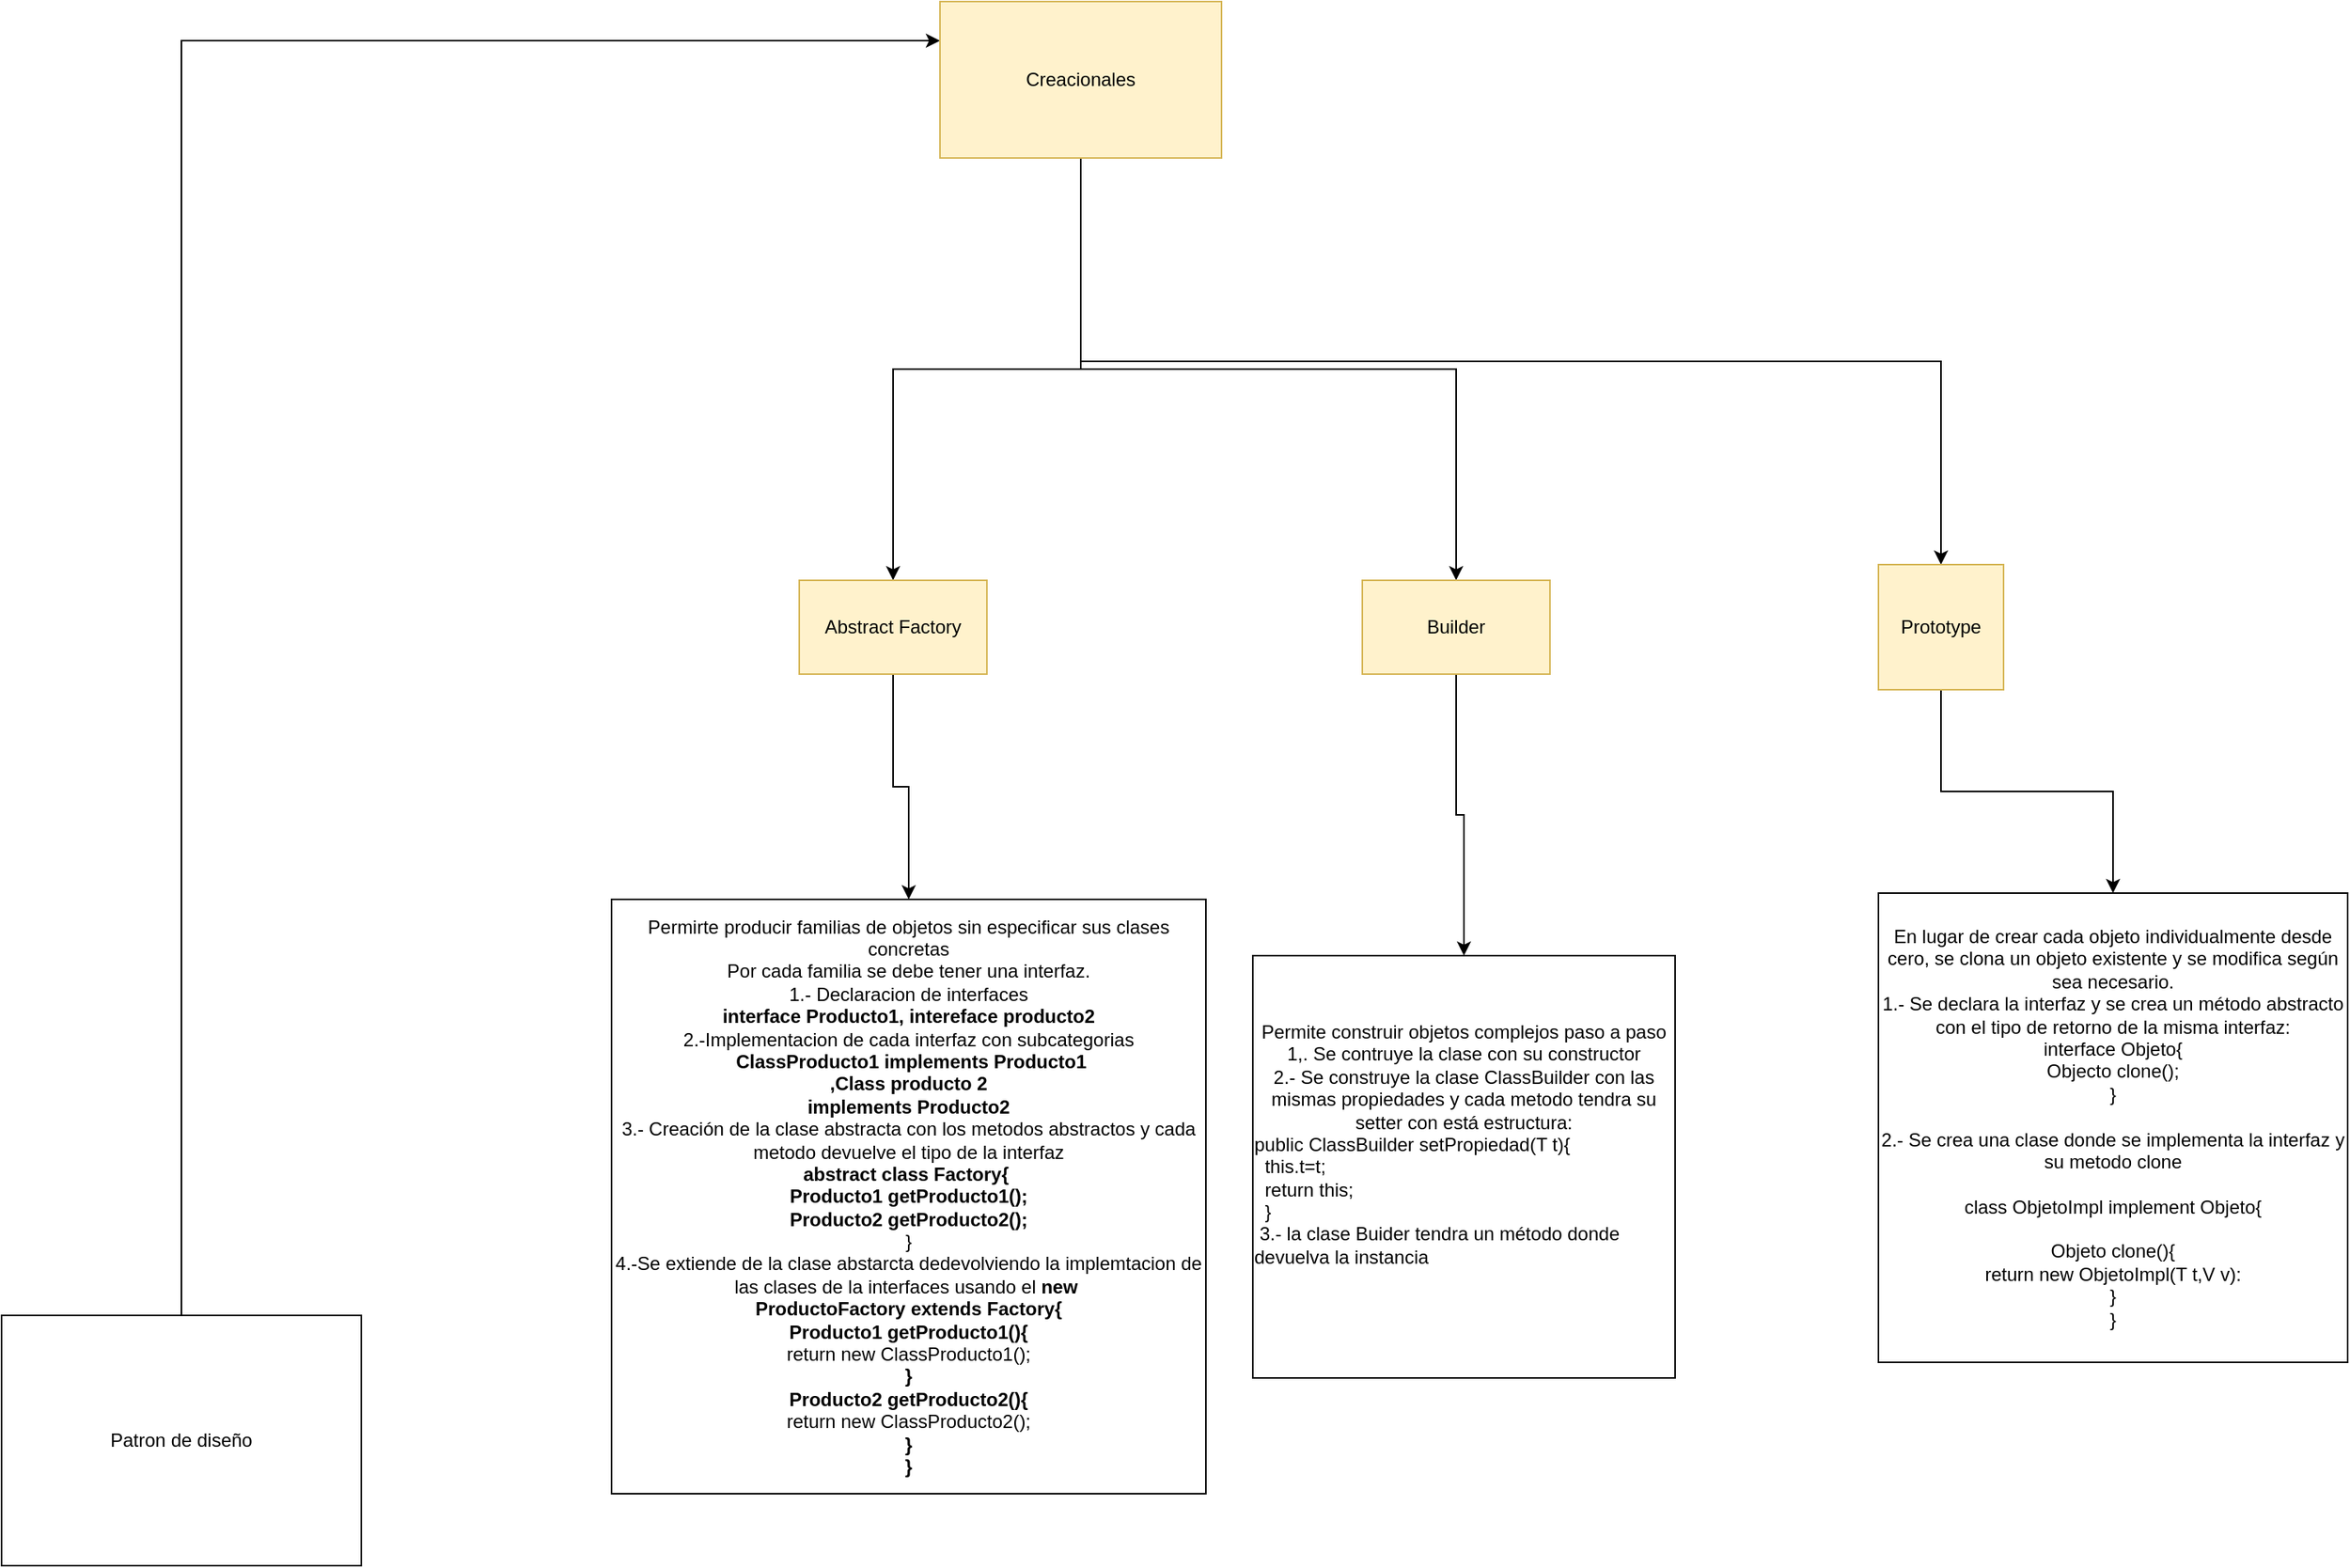 <mxfile version="21.0.4" type="github">
  <diagram name="Página-1" id="qdYQOTE-IAm2l3-fw2n1">
    <mxGraphModel dx="1750" dy="968" grid="1" gridSize="10" guides="1" tooltips="1" connect="1" arrows="1" fold="1" page="1" pageScale="1" pageWidth="4681" pageHeight="3300" math="0" shadow="0">
      <root>
        <mxCell id="0" />
        <mxCell id="1" parent="0" />
        <mxCell id="JE3cCo6YskCNEYd2Dr8s-6" style="edgeStyle=orthogonalEdgeStyle;rounded=0;orthogonalLoop=1;jettySize=auto;html=1;exitX=0.5;exitY=0;exitDx=0;exitDy=0;entryX=0;entryY=0.25;entryDx=0;entryDy=0;" edge="1" parent="1" source="JE3cCo6YskCNEYd2Dr8s-1" target="JE3cCo6YskCNEYd2Dr8s-3">
          <mxGeometry relative="1" as="geometry">
            <mxPoint x="2670" y="710" as="targetPoint" />
          </mxGeometry>
        </mxCell>
        <mxCell id="JE3cCo6YskCNEYd2Dr8s-1" value="Patron de diseño" style="rounded=0;whiteSpace=wrap;html=1;" vertex="1" parent="1">
          <mxGeometry x="2140" y="1520" width="230" height="160" as="geometry" />
        </mxCell>
        <mxCell id="JE3cCo6YskCNEYd2Dr8s-8" style="edgeStyle=orthogonalEdgeStyle;rounded=0;orthogonalLoop=1;jettySize=auto;html=1;exitX=0.5;exitY=1;exitDx=0;exitDy=0;" edge="1" parent="1" source="JE3cCo6YskCNEYd2Dr8s-3" target="JE3cCo6YskCNEYd2Dr8s-7">
          <mxGeometry relative="1" as="geometry" />
        </mxCell>
        <mxCell id="JE3cCo6YskCNEYd2Dr8s-12" style="edgeStyle=orthogonalEdgeStyle;rounded=0;orthogonalLoop=1;jettySize=auto;html=1;exitX=0.5;exitY=1;exitDx=0;exitDy=0;" edge="1" parent="1" source="JE3cCo6YskCNEYd2Dr8s-3" target="JE3cCo6YskCNEYd2Dr8s-11">
          <mxGeometry relative="1" as="geometry" />
        </mxCell>
        <mxCell id="JE3cCo6YskCNEYd2Dr8s-16" style="edgeStyle=orthogonalEdgeStyle;rounded=0;orthogonalLoop=1;jettySize=auto;html=1;exitX=0.5;exitY=1;exitDx=0;exitDy=0;entryX=0.5;entryY=0;entryDx=0;entryDy=0;" edge="1" parent="1" source="JE3cCo6YskCNEYd2Dr8s-3" target="JE3cCo6YskCNEYd2Dr8s-15">
          <mxGeometry relative="1" as="geometry" />
        </mxCell>
        <mxCell id="JE3cCo6YskCNEYd2Dr8s-3" value="Creacionales" style="rounded=0;whiteSpace=wrap;html=1;fillColor=#fff2cc;strokeColor=#d6b656;" vertex="1" parent="1">
          <mxGeometry x="2740" y="680" width="180" height="100" as="geometry" />
        </mxCell>
        <mxCell id="JE3cCo6YskCNEYd2Dr8s-10" style="edgeStyle=orthogonalEdgeStyle;rounded=0;orthogonalLoop=1;jettySize=auto;html=1;exitX=0.5;exitY=1;exitDx=0;exitDy=0;entryX=0.5;entryY=0;entryDx=0;entryDy=0;" edge="1" parent="1" source="JE3cCo6YskCNEYd2Dr8s-7" target="JE3cCo6YskCNEYd2Dr8s-9">
          <mxGeometry relative="1" as="geometry" />
        </mxCell>
        <mxCell id="JE3cCo6YskCNEYd2Dr8s-7" value="Abstract Factory" style="rounded=0;whiteSpace=wrap;html=1;fillColor=#fff2cc;strokeColor=#d6b656;" vertex="1" parent="1">
          <mxGeometry x="2650" y="1050" width="120" height="60" as="geometry" />
        </mxCell>
        <mxCell id="JE3cCo6YskCNEYd2Dr8s-9" value="Permirte producir familias de objetos sin especificar sus clases concretas&lt;br&gt;Por cada familia se debe tener una interfaz.&lt;br&gt;1.- Declaracion de interfaces&lt;br&gt;&lt;b&gt;interface Producto1, intereface producto2&lt;/b&gt;&lt;br&gt;2.-Implementacion de cada interfaz con subcategorias&lt;br&gt;&lt;b&gt;&amp;nbsp;ClassProducto1&amp;nbsp;&lt;/b&gt;&lt;b style=&quot;border-color: var(--border-color);&quot;&gt;implements Producto1&lt;/b&gt;&lt;b&gt;&lt;br&gt;,&lt;/b&gt;&lt;b style=&quot;border-color: var(--border-color);&quot;&gt;Class producto 2&lt;/b&gt;&lt;b&gt;&lt;br&gt;&amp;nbsp;implements Producto2&amp;nbsp;&lt;/b&gt;&lt;br&gt;3.- Creación de la clase abstracta con los metodos abstractos y cada metodo devuelve el tipo de la interfaz&lt;br&gt;&lt;b&gt;abstract class Factory{&amp;nbsp;&lt;br&gt;Producto1 getProducto1();&lt;br&gt;Producto2 getProducto2();&lt;br&gt;&lt;/b&gt;}&lt;br&gt;4.-Se extiende de la clase abstarcta dedevolviendo la implemtacion de las clases de la interfaces usando el &lt;b&gt;new&amp;nbsp;&lt;br&gt;ProductoFactory extends Factory{&lt;br&gt;&lt;/b&gt;&lt;b style=&quot;border-color: var(--border-color);&quot;&gt;Producto1 getProducto1(){&lt;br&gt;&lt;/b&gt;return new ClassProducto1();&lt;br&gt;&lt;b&gt;}&lt;br&gt;&lt;/b&gt;&lt;b style=&quot;border-color: var(--border-color);&quot;&gt;Producto2 getProducto2(){&lt;br style=&quot;border-color: var(--border-color);&quot;&gt;&lt;/b&gt;return new ClassProducto2();&lt;br style=&quot;border-color: var(--border-color);&quot;&gt;&lt;b style=&quot;border-color: var(--border-color);&quot;&gt;}&lt;/b&gt;&lt;br&gt;&lt;b&gt;}&lt;/b&gt;" style="whiteSpace=wrap;html=1;aspect=fixed;" vertex="1" parent="1">
          <mxGeometry x="2530" y="1254" width="380" height="380" as="geometry" />
        </mxCell>
        <mxCell id="JE3cCo6YskCNEYd2Dr8s-14" style="edgeStyle=orthogonalEdgeStyle;rounded=0;orthogonalLoop=1;jettySize=auto;html=1;" edge="1" parent="1" source="JE3cCo6YskCNEYd2Dr8s-11" target="JE3cCo6YskCNEYd2Dr8s-13">
          <mxGeometry relative="1" as="geometry" />
        </mxCell>
        <mxCell id="JE3cCo6YskCNEYd2Dr8s-11" value="Builder" style="rounded=0;whiteSpace=wrap;html=1;fillColor=#fff2cc;strokeColor=#d6b656;" vertex="1" parent="1">
          <mxGeometry x="3010" y="1050" width="120" height="60" as="geometry" />
        </mxCell>
        <mxCell id="JE3cCo6YskCNEYd2Dr8s-13" value="Permite construir objetos complejos paso a paso&lt;br&gt;1,. Se contruye la clase con su constructor&lt;br&gt;2.- Se construye la clase ClassBuilder con las mismas propiedades y cada metodo tendra su setter con está estructura:&lt;br&gt;&lt;div style=&quot;text-align: left;&quot;&gt;&lt;span style=&quot;background-color: initial;&quot;&gt;public ClassBuilder setPropiedad(T t){&lt;/span&gt;&lt;/div&gt;&lt;div style=&quot;text-align: left;&quot;&gt;&lt;span style=&quot;background-color: initial;&quot;&gt;&lt;span style=&quot;white-space: pre;&quot;&gt;	&lt;/span&gt;&lt;span style=&quot;white-space: pre;&quot;&gt;	&lt;/span&gt;this.t=t;&lt;br&gt;&lt;/span&gt;&lt;/div&gt;&lt;div style=&quot;text-align: left;&quot;&gt;&lt;span style=&quot;background-color: initial;&quot;&gt;&lt;span style=&quot;white-space: pre;&quot;&gt;	&lt;/span&gt;&lt;span style=&quot;white-space: pre;&quot;&gt;	&lt;/span&gt;return this;&lt;br&gt;&lt;/span&gt;&lt;/div&gt;&lt;div style=&quot;text-align: left;&quot;&gt;&lt;span style=&quot;background-color: initial;&quot;&gt;&lt;span style=&quot;white-space: pre;&quot;&gt;	&lt;/span&gt;&lt;span style=&quot;white-space: pre;&quot;&gt;	&lt;/span&gt;}&lt;br&gt;&lt;/span&gt;&lt;/div&gt;&lt;div style=&quot;text-align: left;&quot;&gt;&lt;span style=&quot;background-color: initial;&quot;&gt;&lt;span style=&quot;white-space: pre;&quot;&gt;	&lt;/span&gt;3.- la clase Buider tendra un método donde devuelva la instancia&amp;nbsp;&lt;br&gt;&lt;/span&gt;&lt;/div&gt;&lt;div style=&quot;text-align: left;&quot;&gt;&lt;span style=&quot;background-color: initial;&quot;&gt;&lt;br&gt;&lt;/span&gt;&lt;/div&gt;&lt;div style=&quot;text-align: left;&quot;&gt;&lt;span style=&quot;background-color: initial;&quot;&gt;&lt;br&gt;&lt;/span&gt;&lt;/div&gt;&lt;div style=&quot;text-align: left;&quot;&gt;&lt;/div&gt;&lt;div style=&quot;text-align: left;&quot;&gt;&lt;/div&gt;&lt;div style=&quot;text-align: left;&quot;&gt;&lt;/div&gt;&lt;div style=&quot;text-align: left;&quot;&gt;&lt;/div&gt;" style="whiteSpace=wrap;html=1;aspect=fixed;" vertex="1" parent="1">
          <mxGeometry x="2940" y="1290" width="270" height="270" as="geometry" />
        </mxCell>
        <mxCell id="JE3cCo6YskCNEYd2Dr8s-18" style="edgeStyle=orthogonalEdgeStyle;rounded=0;orthogonalLoop=1;jettySize=auto;html=1;exitX=0.5;exitY=1;exitDx=0;exitDy=0;entryX=0.5;entryY=0;entryDx=0;entryDy=0;" edge="1" parent="1" source="JE3cCo6YskCNEYd2Dr8s-15" target="JE3cCo6YskCNEYd2Dr8s-17">
          <mxGeometry relative="1" as="geometry" />
        </mxCell>
        <mxCell id="JE3cCo6YskCNEYd2Dr8s-15" value="Prototype" style="whiteSpace=wrap;html=1;aspect=fixed;fillColor=#fff2cc;strokeColor=#d6b656;" vertex="1" parent="1">
          <mxGeometry x="3340" y="1040" width="80" height="80" as="geometry" />
        </mxCell>
        <mxCell id="JE3cCo6YskCNEYd2Dr8s-17" value="En lugar de crear cada objeto individualmente desde cero, se clona un objeto existente y se modifica según sea necesario.&lt;br&gt;1.- Se declara la interfaz y se crea un método abstracto con el tipo de retorno de la misma interfaz:&lt;br&gt;interface Objeto{&lt;br&gt;Objecto clone();&lt;br&gt;}&lt;br&gt;&lt;br&gt;2.- Se crea una clase donde se implementa la interfaz y su metodo clone&lt;br&gt;&lt;br&gt;class ObjetoImpl implement Objeto{&lt;br&gt;&lt;br&gt;Objeto clone(){&lt;br&gt;return new ObjetoImpl(T t,V v):&lt;br&gt;}&lt;br&gt;}" style="whiteSpace=wrap;html=1;aspect=fixed;" vertex="1" parent="1">
          <mxGeometry x="3340" y="1250" width="300" height="300" as="geometry" />
        </mxCell>
      </root>
    </mxGraphModel>
  </diagram>
</mxfile>
